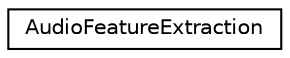 digraph "Graphical Class Hierarchy"
{
  edge [fontname="Helvetica",fontsize="10",labelfontname="Helvetica",labelfontsize="10"];
  node [fontname="Helvetica",fontsize="10",shape=record];
  rankdir="LR";
  Node1 [label="AudioFeatureExtraction",height=0.2,width=0.4,color="black", fillcolor="white", style="filled",URL="$d7/dbd/class_audio_feature_extraction.html"];
}
